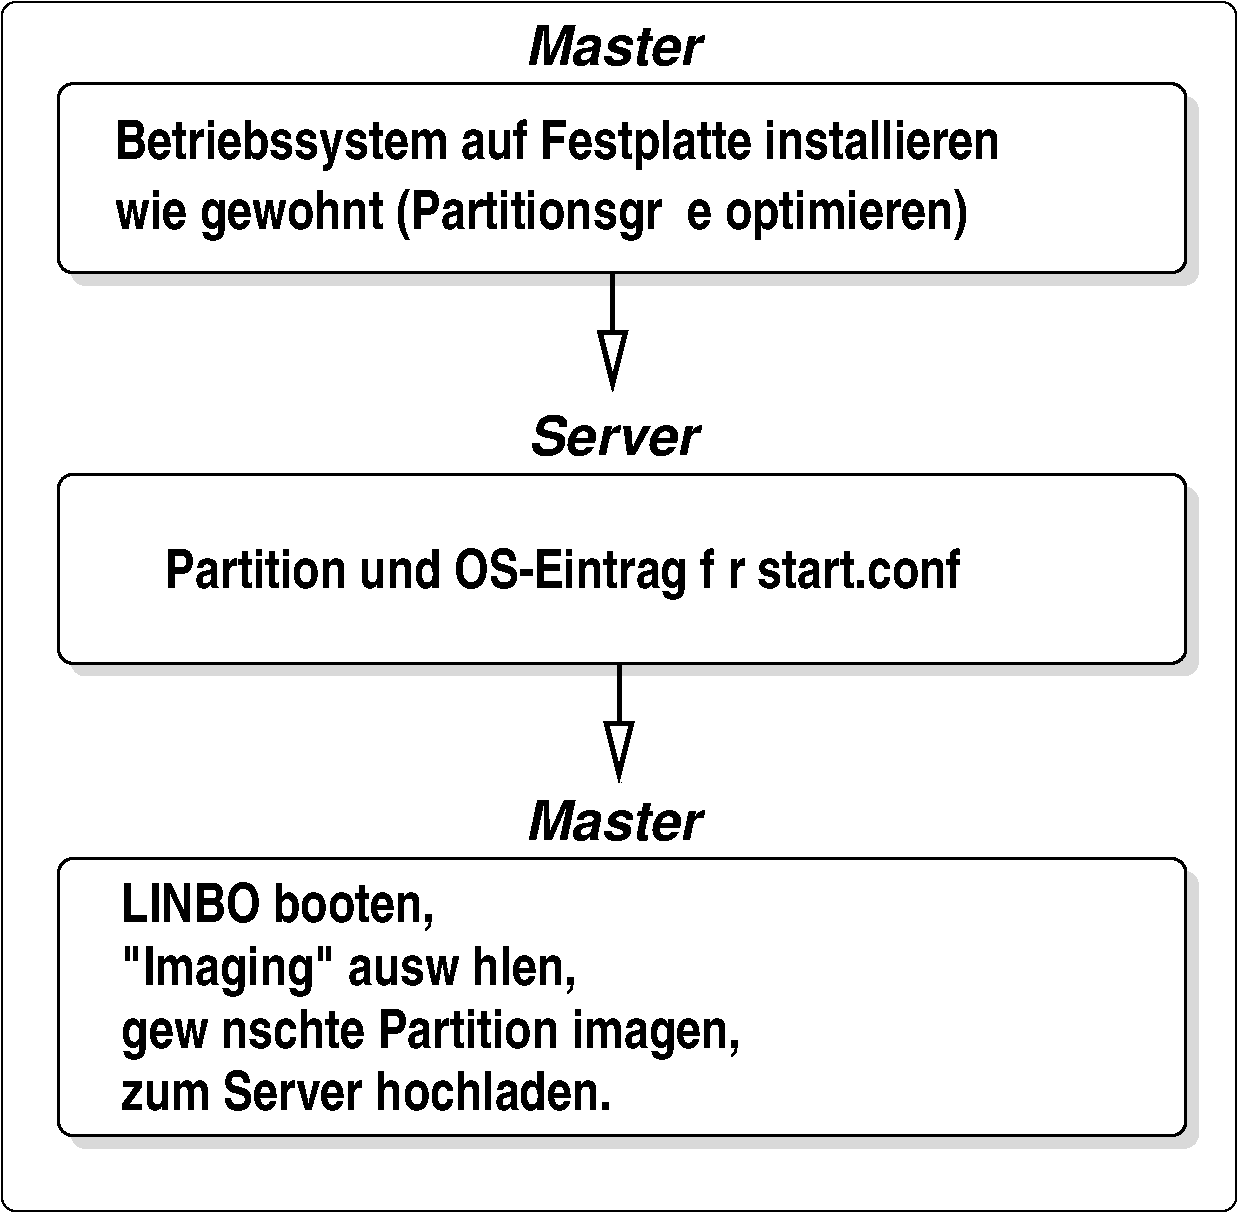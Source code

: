 #FIG 3.2  Produced by xfig version 3.2.5-alpha5
Landscape
Center
Metric
A4      
100.00
Single
-2
1200 2
6 2475 3645 10665 5130
2 4 0 2 0 7 60 -1 20 0.000 0 0 7 0 0 5
	 10575 5040 10575 3690 2520 3690 2520 5040 10575 5040
2 4 0 0 0 0 80 -1 3 0.000 0 0 7 0 0 5
	 10665 5130 10665 3780 2610 3780 2610 5130 10665 5130
4 0 0 50 -1 22 26 0.0000 4 390 6570 3285 4500 Partition und OS-Eintrag f\374r start.conf\001
-6
6 2475 5940 10665 8505
6 2475 6390 10665 8505
2 4 0 2 0 7 60 -1 20 0.000 0 0 7 0 0 5
	 10575 8415 10575 6435 2520 6435 2520 8415 10575 8415
2 4 0 0 0 0 80 -1 3 0.000 0 0 7 0 0 5
	 10665 8505 10665 6525 2610 6525 2610 8505 10665 8505
4 0 0 50 -1 22 26 0.0000 4 390 5130 2970 7785 gew\374nschte Partition imagen,\001
4 0 0 50 -1 22 26 0.0000 4 375 2550 2970 6885 LINBO booten,\001
4 0 0 50 -1 22 26 0.0000 4 390 3780 2970 7335 "Imaging" ausw\344hlen,\001
4 0 0 50 -1 22 26 0.0000 4 300 3945 2970 8235 zum Server hochladen.\001
-6
4 1 0 50 -1 19 26 0.0000 4 330 1440 6480 6300 Master\001
-6
2 1 0 3 0 0 50 -1 3 0.000 0 0 -1 1 0 2
	1 0 3.00 180.00 360.00
	 6480 2250 6480 3105
2 1 0 3 0 0 50 -1 3 0.000 0 0 -1 1 0 2
	1 0 3.00 180.00 360.00
	 6525 5040 6525 5895
2 4 0 2 0 7 60 -1 20 0.000 0 0 7 0 0 5
	 10575 2250 10575 900 2520 900 2520 2250 10575 2250
2 4 0 0 0 0 80 -1 3 0.000 0 0 7 0 0 5
	 10665 2340 10665 990 2610 990 2610 2340 10665 2340
2 4 0 1 0 7 85 -1 20 0.000 0 0 7 0 0 5
	 10935 8955 10935 315 2115 315 2115 8955 10935 8955
4 1 0 50 -1 19 26 0.0000 4 330 1440 6480 765 Master\001
4 1 0 50 -1 19 26 0.0000 4 330 1380 6480 3555 Server\001
4 0 0 50 -1 22 26 0.0000 4 390 7155 2925 1935 wie gewohnt (Partitionsgr\366\337e optimieren)\001
4 0 0 50 -1 22 26 0.0000 4 390 7095 2925 1440 Betriebssystem auf Festplatte installieren\001
